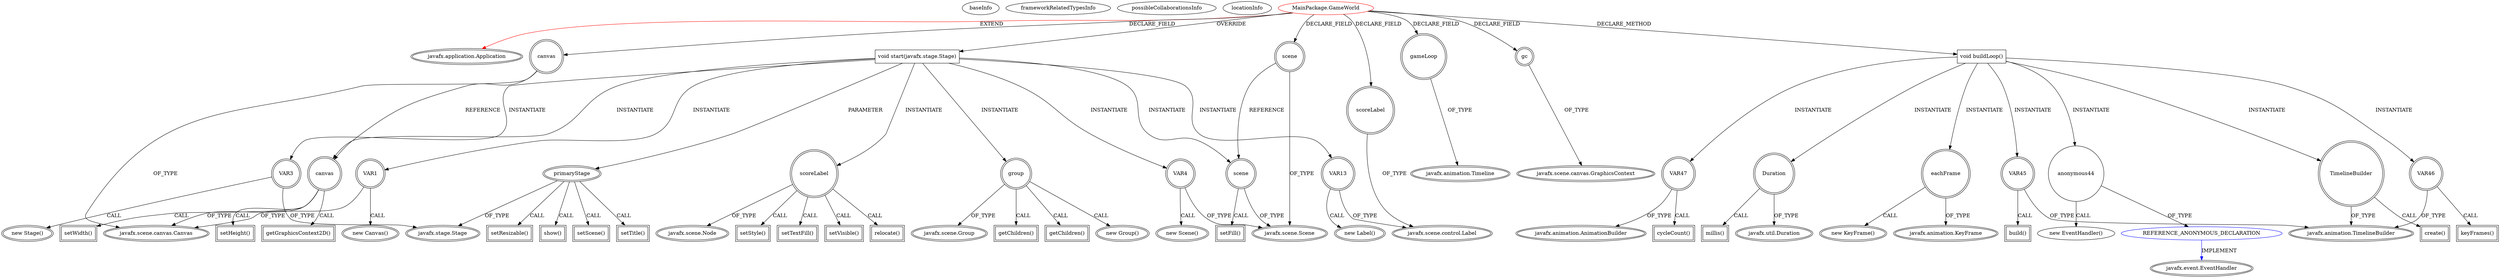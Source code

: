 digraph {
baseInfo[graphId=4668,category="extension_graph",isAnonymous=false,possibleRelation=true]
frameworkRelatedTypesInfo[0="javafx.application.Application"]
possibleCollaborationsInfo[0="4668~CLIENT_METHOD_DECLARATION-INSTANTIATION-~javafx.application.Application ~javafx.event.EventHandler ~false~true"]
locationInfo[projectName="vholmer-VeryAccess",filePath="/vholmer-VeryAccess/VeryAccess-master/src/MainPackage/GameWorld.java",contextSignature="GameWorld",graphId="4668"]
0[label="MainPackage.GameWorld",vertexType="ROOT_CLIENT_CLASS_DECLARATION",isFrameworkType=false,color=red]
1[label="javafx.application.Application",vertexType="FRAMEWORK_CLASS_TYPE",isFrameworkType=true,peripheries=2]
2[label="canvas",vertexType="FIELD_DECLARATION",isFrameworkType=true,peripheries=2,shape=circle]
3[label="javafx.scene.canvas.Canvas",vertexType="FRAMEWORK_CLASS_TYPE",isFrameworkType=true,peripheries=2]
4[label="gameLoop",vertexType="FIELD_DECLARATION",isFrameworkType=true,peripheries=2,shape=circle]
5[label="javafx.animation.Timeline",vertexType="FRAMEWORK_CLASS_TYPE",isFrameworkType=true,peripheries=2]
6[label="gc",vertexType="FIELD_DECLARATION",isFrameworkType=true,peripheries=2,shape=circle]
7[label="javafx.scene.canvas.GraphicsContext",vertexType="FRAMEWORK_CLASS_TYPE",isFrameworkType=true,peripheries=2]
8[label="scene",vertexType="FIELD_DECLARATION",isFrameworkType=true,peripheries=2,shape=circle]
9[label="javafx.scene.Scene",vertexType="FRAMEWORK_CLASS_TYPE",isFrameworkType=true,peripheries=2]
10[label="scoreLabel",vertexType="FIELD_DECLARATION",isFrameworkType=true,peripheries=2,shape=circle]
11[label="javafx.scene.control.Label",vertexType="FRAMEWORK_CLASS_TYPE",isFrameworkType=true,peripheries=2]
12[label="void start(javafx.stage.Stage)",vertexType="OVERRIDING_METHOD_DECLARATION",isFrameworkType=false,shape=box]
13[label="primaryStage",vertexType="PARAMETER_DECLARATION",isFrameworkType=true,peripheries=2]
14[label="javafx.stage.Stage",vertexType="FRAMEWORK_CLASS_TYPE",isFrameworkType=true,peripheries=2]
16[label="group",vertexType="VARIABLE_EXPRESION",isFrameworkType=true,peripheries=2,shape=circle]
17[label="javafx.scene.Group",vertexType="FRAMEWORK_CLASS_TYPE",isFrameworkType=true,peripheries=2]
15[label="new Group()",vertexType="CONSTRUCTOR_CALL",isFrameworkType=true,peripheries=2]
19[label="VAR1",vertexType="VARIABLE_EXPRESION",isFrameworkType=true,peripheries=2,shape=circle]
18[label="new Canvas()",vertexType="CONSTRUCTOR_CALL",isFrameworkType=true,peripheries=2]
22[label="getChildren()",vertexType="INSIDE_CALL",isFrameworkType=true,peripheries=2,shape=box]
24[label="VAR3",vertexType="VARIABLE_EXPRESION",isFrameworkType=true,peripheries=2,shape=circle]
23[label="new Stage()",vertexType="CONSTRUCTOR_CALL",isFrameworkType=true,peripheries=2]
27[label="VAR4",vertexType="VARIABLE_EXPRESION",isFrameworkType=true,peripheries=2,shape=circle]
26[label="new Scene()",vertexType="CONSTRUCTOR_CALL",isFrameworkType=true,peripheries=2]
29[label="canvas",vertexType="VARIABLE_EXPRESION",isFrameworkType=true,peripheries=2,shape=circle]
30[label="getGraphicsContext2D()",vertexType="INSIDE_CALL",isFrameworkType=true,peripheries=2,shape=box]
33[label="setWidth()",vertexType="INSIDE_CALL",isFrameworkType=true,peripheries=2,shape=box]
35[label="setHeight()",vertexType="INSIDE_CALL",isFrameworkType=true,peripheries=2,shape=box]
37[label="setScene()",vertexType="INSIDE_CALL",isFrameworkType=true,peripheries=2,shape=box]
38[label="scene",vertexType="VARIABLE_EXPRESION",isFrameworkType=true,peripheries=2,shape=circle]
39[label="setFill()",vertexType="INSIDE_CALL",isFrameworkType=true,peripheries=2,shape=box]
42[label="setTitle()",vertexType="INSIDE_CALL",isFrameworkType=true,peripheries=2,shape=box]
44[label="setResizable()",vertexType="INSIDE_CALL",isFrameworkType=true,peripheries=2,shape=box]
46[label="show()",vertexType="INSIDE_CALL",isFrameworkType=true,peripheries=2,shape=box]
48[label="VAR13",vertexType="VARIABLE_EXPRESION",isFrameworkType=true,peripheries=2,shape=circle]
47[label="new Label()",vertexType="CONSTRUCTOR_CALL",isFrameworkType=true,peripheries=2]
50[label="scoreLabel",vertexType="VARIABLE_EXPRESION",isFrameworkType=true,peripheries=2,shape=circle]
52[label="javafx.scene.Node",vertexType="FRAMEWORK_CLASS_TYPE",isFrameworkType=true,peripheries=2]
51[label="setStyle()",vertexType="INSIDE_CALL",isFrameworkType=true,peripheries=2,shape=box]
54[label="setTextFill()",vertexType="INSIDE_CALL",isFrameworkType=true,peripheries=2,shape=box]
56[label="relocate()",vertexType="INSIDE_CALL",isFrameworkType=true,peripheries=2,shape=box]
58[label="getChildren()",vertexType="INSIDE_CALL",isFrameworkType=true,peripheries=2,shape=box]
60[label="setVisible()",vertexType="INSIDE_CALL",isFrameworkType=true,peripheries=2,shape=box]
134[label="void buildLoop()",vertexType="CLIENT_METHOD_DECLARATION",isFrameworkType=false,shape=box]
135[label="Duration",vertexType="VARIABLE_EXPRESION",isFrameworkType=true,peripheries=2,shape=circle]
137[label="javafx.util.Duration",vertexType="FRAMEWORK_CLASS_TYPE",isFrameworkType=true,peripheries=2]
136[label="millis()",vertexType="INSIDE_CALL",isFrameworkType=true,peripheries=2,shape=box]
139[label="eachFrame",vertexType="VARIABLE_EXPRESION",isFrameworkType=true,peripheries=2,shape=circle]
140[label="javafx.animation.KeyFrame",vertexType="FRAMEWORK_CLASS_TYPE",isFrameworkType=true,peripheries=2]
138[label="new KeyFrame()",vertexType="CONSTRUCTOR_CALL",isFrameworkType=true,peripheries=2]
142[label="anonymous44",vertexType="VARIABLE_EXPRESION",isFrameworkType=false,shape=circle]
143[label="REFERENCE_ANONYMOUS_DECLARATION",vertexType="REFERENCE_ANONYMOUS_DECLARATION",isFrameworkType=false,color=blue]
144[label="javafx.event.EventHandler",vertexType="FRAMEWORK_INTERFACE_TYPE",isFrameworkType=true,peripheries=2]
141[label="new EventHandler()",vertexType="CONSTRUCTOR_CALL",isFrameworkType=false]
145[label="VAR45",vertexType="VARIABLE_EXPRESION",isFrameworkType=true,peripheries=2,shape=circle]
147[label="javafx.animation.TimelineBuilder",vertexType="FRAMEWORK_CLASS_TYPE",isFrameworkType=true,peripheries=2]
146[label="build()",vertexType="INSIDE_CALL",isFrameworkType=true,peripheries=2,shape=box]
148[label="VAR46",vertexType="VARIABLE_EXPRESION",isFrameworkType=true,peripheries=2,shape=circle]
149[label="keyFrames()",vertexType="INSIDE_CALL",isFrameworkType=true,peripheries=2,shape=box]
151[label="VAR47",vertexType="VARIABLE_EXPRESION",isFrameworkType=true,peripheries=2,shape=circle]
153[label="javafx.animation.AnimationBuilder",vertexType="FRAMEWORK_CLASS_TYPE",isFrameworkType=true,peripheries=2]
152[label="cycleCount()",vertexType="INSIDE_CALL",isFrameworkType=true,peripheries=2,shape=box]
154[label="TimelineBuilder",vertexType="VARIABLE_EXPRESION",isFrameworkType=true,peripheries=2,shape=circle]
155[label="create()",vertexType="INSIDE_CALL",isFrameworkType=true,peripheries=2,shape=box]
0->1[label="EXTEND",color=red]
0->2[label="DECLARE_FIELD"]
2->3[label="OF_TYPE"]
0->4[label="DECLARE_FIELD"]
4->5[label="OF_TYPE"]
0->6[label="DECLARE_FIELD"]
6->7[label="OF_TYPE"]
0->8[label="DECLARE_FIELD"]
8->9[label="OF_TYPE"]
0->10[label="DECLARE_FIELD"]
10->11[label="OF_TYPE"]
0->12[label="OVERRIDE"]
13->14[label="OF_TYPE"]
12->13[label="PARAMETER"]
12->16[label="INSTANTIATE"]
16->17[label="OF_TYPE"]
16->15[label="CALL"]
12->19[label="INSTANTIATE"]
19->3[label="OF_TYPE"]
19->18[label="CALL"]
16->22[label="CALL"]
12->24[label="INSTANTIATE"]
24->14[label="OF_TYPE"]
24->23[label="CALL"]
12->27[label="INSTANTIATE"]
27->9[label="OF_TYPE"]
27->26[label="CALL"]
12->29[label="INSTANTIATE"]
2->29[label="REFERENCE"]
29->3[label="OF_TYPE"]
29->30[label="CALL"]
29->33[label="CALL"]
29->35[label="CALL"]
13->37[label="CALL"]
12->38[label="INSTANTIATE"]
8->38[label="REFERENCE"]
38->9[label="OF_TYPE"]
38->39[label="CALL"]
13->42[label="CALL"]
13->44[label="CALL"]
13->46[label="CALL"]
12->48[label="INSTANTIATE"]
48->11[label="OF_TYPE"]
48->47[label="CALL"]
12->50[label="INSTANTIATE"]
50->52[label="OF_TYPE"]
50->51[label="CALL"]
50->54[label="CALL"]
50->56[label="CALL"]
16->58[label="CALL"]
50->60[label="CALL"]
0->134[label="DECLARE_METHOD"]
134->135[label="INSTANTIATE"]
135->137[label="OF_TYPE"]
135->136[label="CALL"]
134->139[label="INSTANTIATE"]
139->140[label="OF_TYPE"]
139->138[label="CALL"]
134->142[label="INSTANTIATE"]
143->144[label="IMPLEMENT",color=blue]
142->143[label="OF_TYPE"]
142->141[label="CALL"]
134->145[label="INSTANTIATE"]
145->147[label="OF_TYPE"]
145->146[label="CALL"]
134->148[label="INSTANTIATE"]
148->147[label="OF_TYPE"]
148->149[label="CALL"]
134->151[label="INSTANTIATE"]
151->153[label="OF_TYPE"]
151->152[label="CALL"]
134->154[label="INSTANTIATE"]
154->147[label="OF_TYPE"]
154->155[label="CALL"]
}
